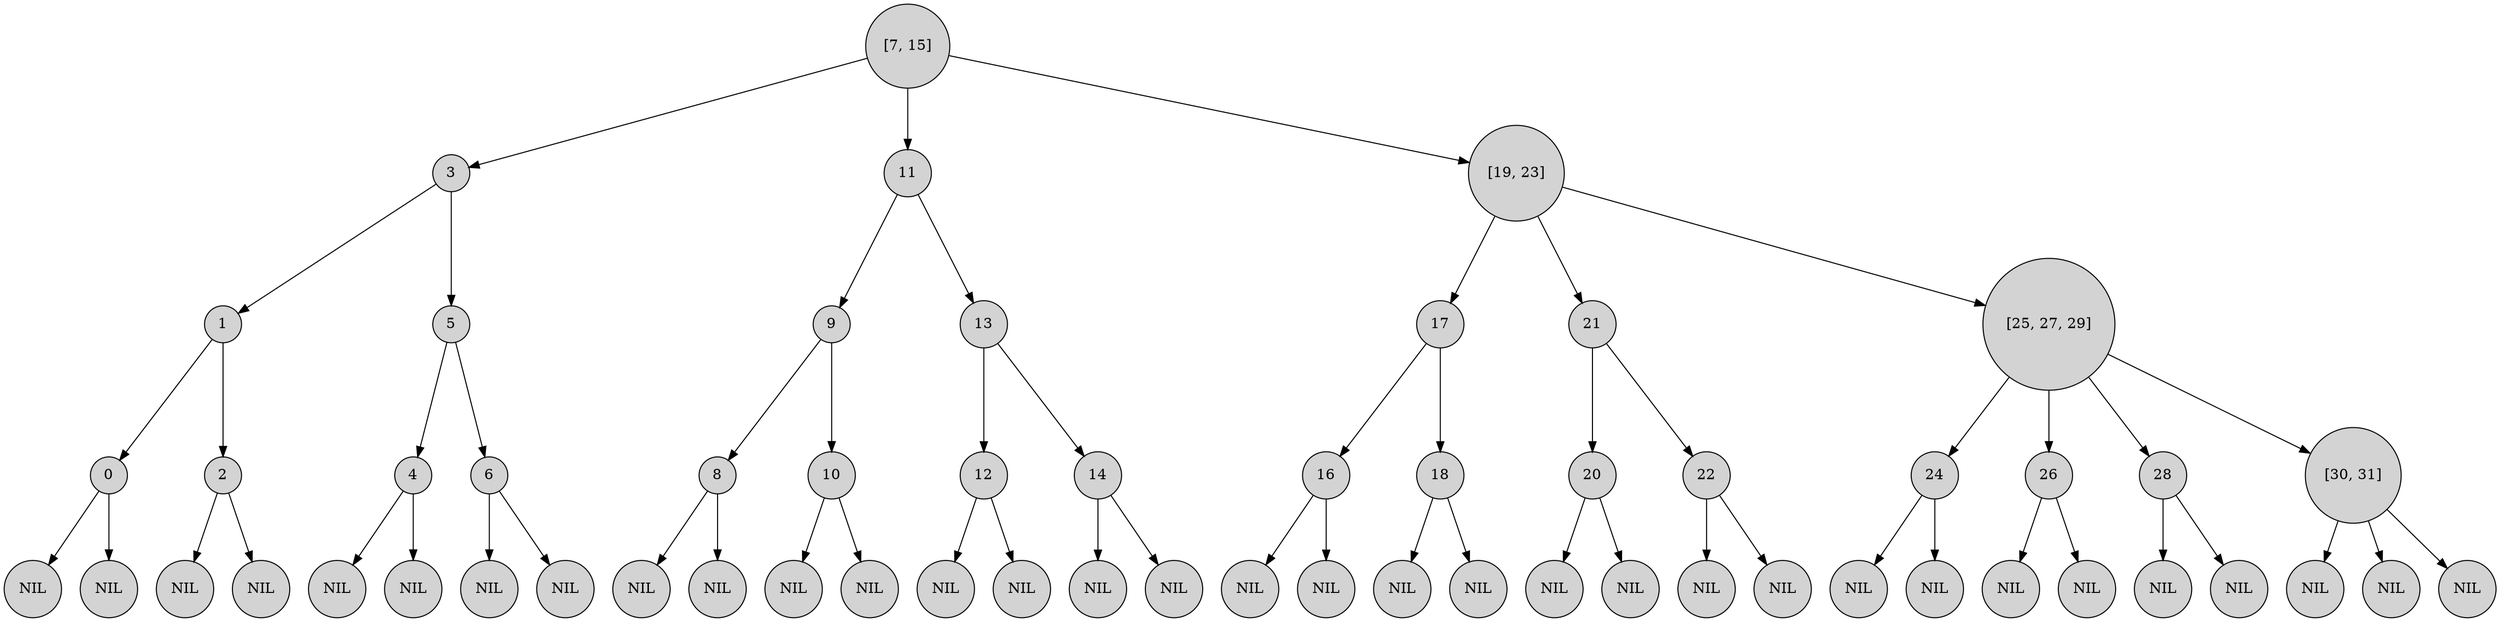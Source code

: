 
digraph {
rankdir=TB;
node [shape = circle; style = filled;];
4->5;
4->6;
3->4;
7->8;
7->9;
3->7;
2->3;
11->12;
11->13;
10->11;
14->15;
14->16;
10->14;
2->10;
1->2;
19->20;
19->21;
18->19;
22->23;
22->24;
18->22;
17->18;
26->27;
26->28;
25->26;
29->30;
29->31;
25->29;
17->25;
1->17;
34->35;
34->36;
33->34;
37->38;
37->39;
33->37;
32->33;
41->42;
41->43;
40->41;
44->45;
44->46;
40->44;
32->40;
48->49;
48->50;
47->48;
51->52;
51->53;
47->51;
54->55;
54->56;
47->54;
57->58;
57->59;
57->60;
47->57;
32->47;
1->32;
1 [label="[7, 15]";]
2 [label="3";]
3 [label="1";]
4 [label="0";]
5 [label="NIL";]
6 [label="NIL";]
7 [label="2";]
8 [label="NIL";]
9 [label="NIL";]
10 [label="5";]
11 [label="4";]
12 [label="NIL";]
13 [label="NIL";]
14 [label="6";]
15 [label="NIL";]
16 [label="NIL";]
17 [label="11";]
18 [label="9";]
19 [label="8";]
20 [label="NIL";]
21 [label="NIL";]
22 [label="10";]
23 [label="NIL";]
24 [label="NIL";]
25 [label="13";]
26 [label="12";]
27 [label="NIL";]
28 [label="NIL";]
29 [label="14";]
30 [label="NIL";]
31 [label="NIL";]
32 [label="[19, 23]";]
33 [label="17";]
34 [label="16";]
35 [label="NIL";]
36 [label="NIL";]
37 [label="18";]
38 [label="NIL";]
39 [label="NIL";]
40 [label="21";]
41 [label="20";]
42 [label="NIL";]
43 [label="NIL";]
44 [label="22";]
45 [label="NIL";]
46 [label="NIL";]
47 [label="[25, 27, 29]";]
48 [label="24";]
49 [label="NIL";]
50 [label="NIL";]
51 [label="26";]
52 [label="NIL";]
53 [label="NIL";]
54 [label="28";]
55 [label="NIL";]
56 [label="NIL";]
57 [label="[30, 31]";]
58 [label="NIL";]
59 [label="NIL";]
60 [label="NIL";]
}

